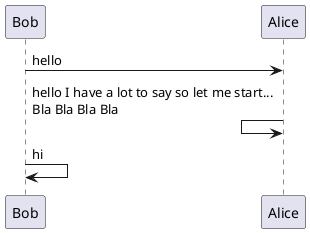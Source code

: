 {
  "sha1": "l6dn35lnbvd2pviheisjqsvbjs7kbhr",
  "insertion": {
    "when": "2024-06-03T18:59:33.779Z",
    "url": "https://forum.plantuml.net/1361/message-to-itself-on-left-side?show=13828#a13828",
    "user": "plantuml@gmail.com"
  }
}
@startuml
!pragma teoz true
Bob -> Alice : hello
Alice <- Alice : hello I have a lot to say so let me start... \nBla Bla Bla Bla
Bob -> Bob : hi
@enduml
